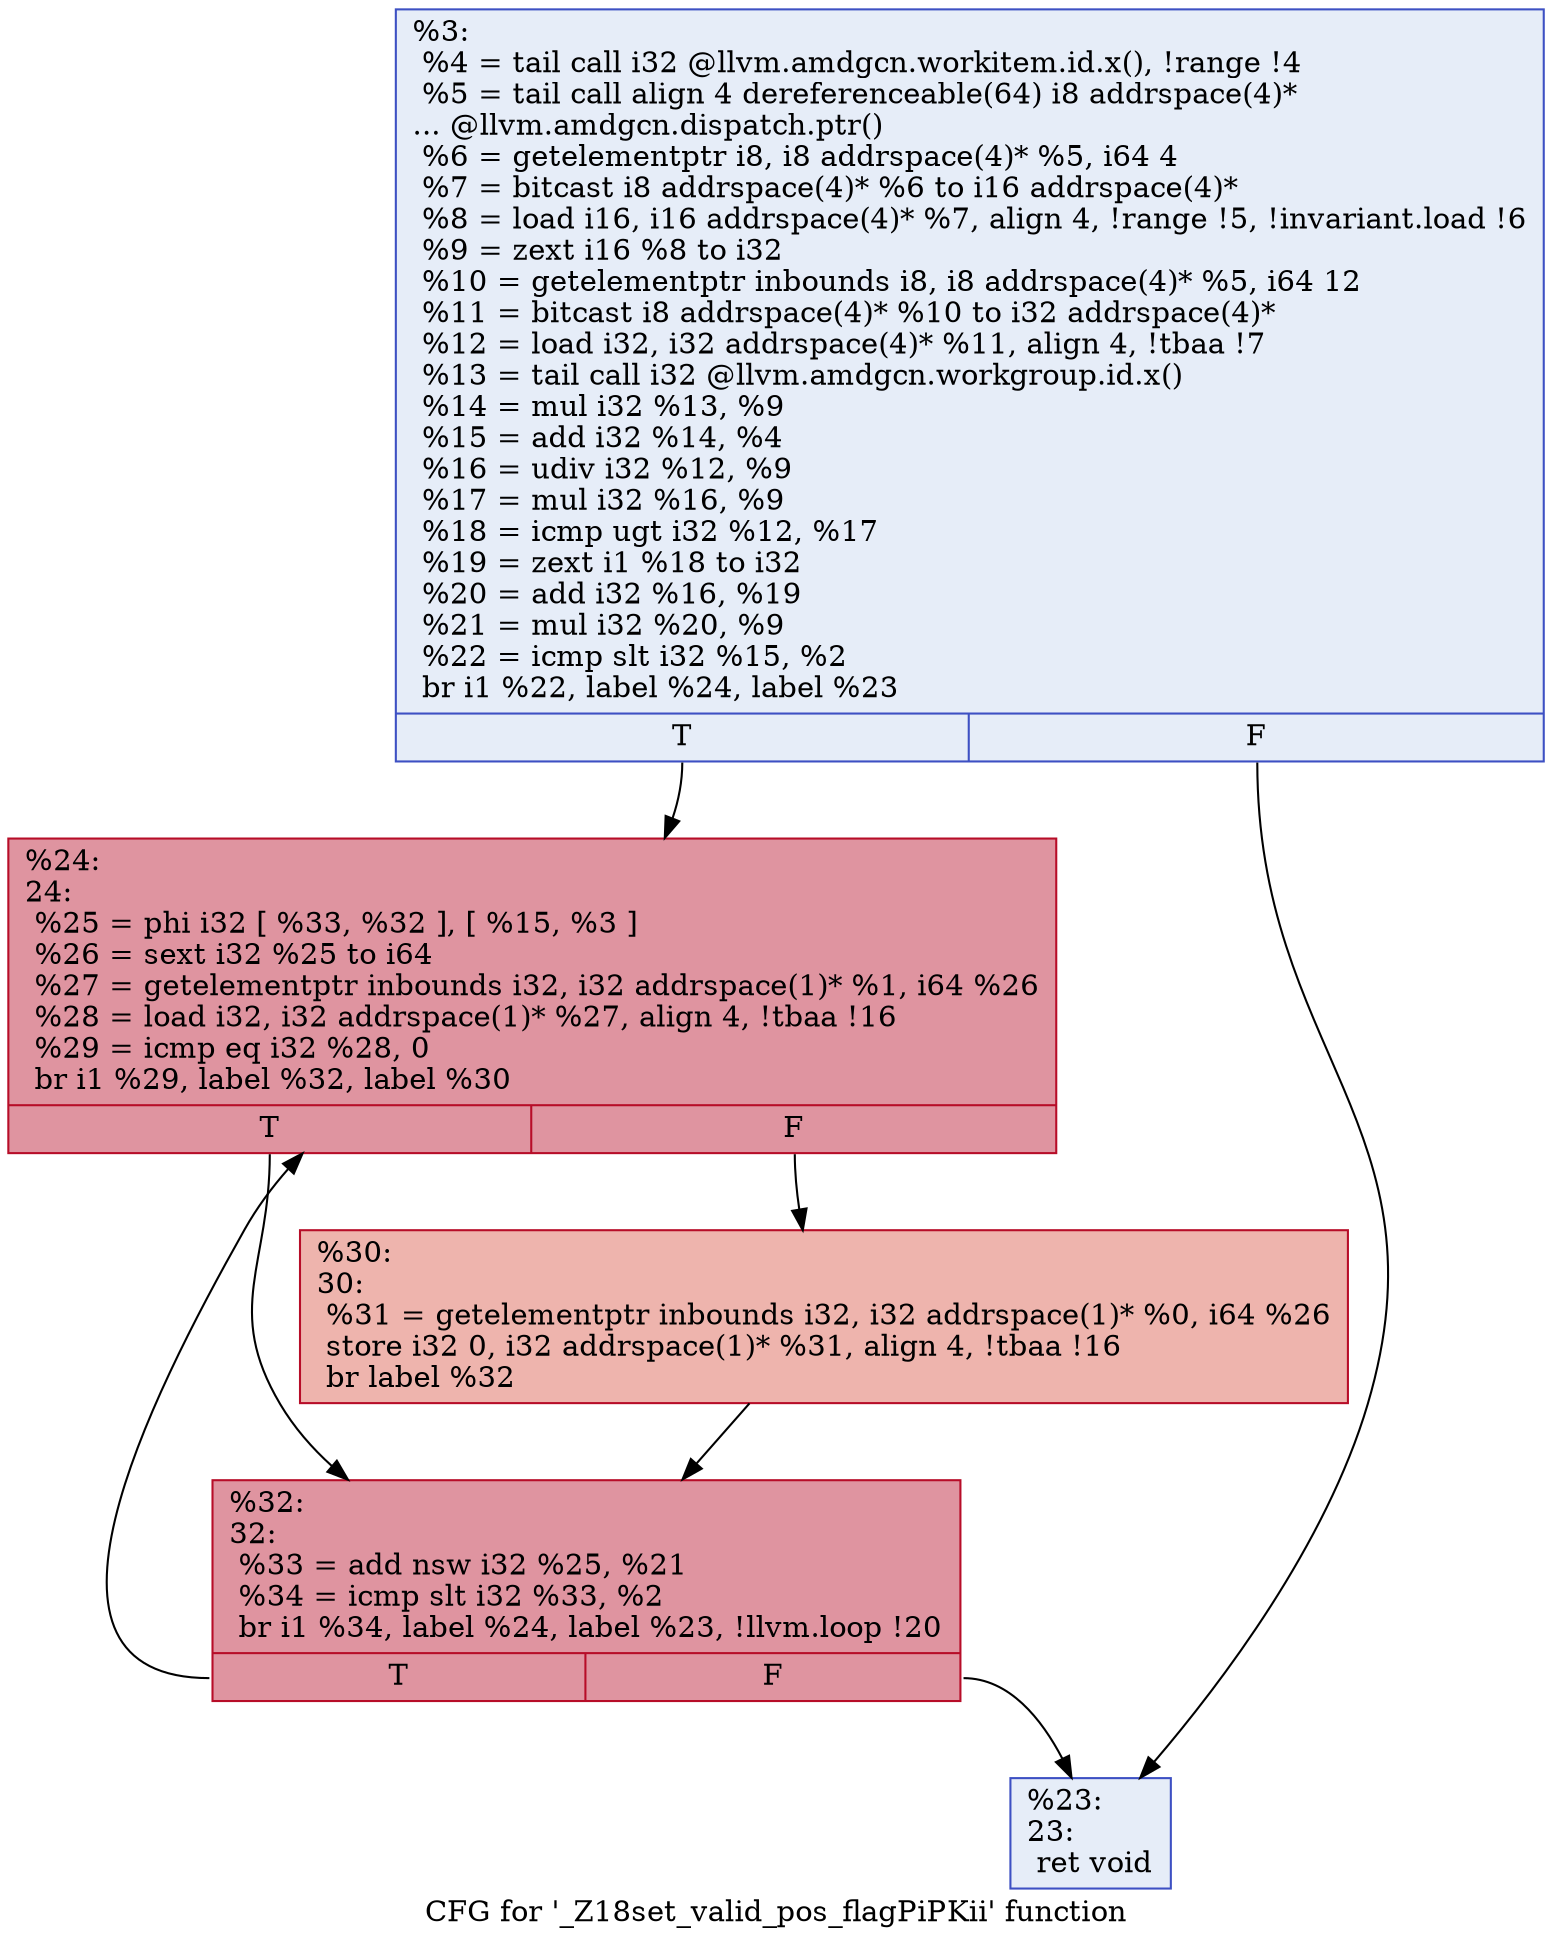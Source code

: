 digraph "CFG for '_Z18set_valid_pos_flagPiPKii' function" {
	label="CFG for '_Z18set_valid_pos_flagPiPKii' function";

	Node0x538b490 [shape=record,color="#3d50c3ff", style=filled, fillcolor="#c7d7f070",label="{%3:\l  %4 = tail call i32 @llvm.amdgcn.workitem.id.x(), !range !4\l  %5 = tail call align 4 dereferenceable(64) i8 addrspace(4)*\l... @llvm.amdgcn.dispatch.ptr()\l  %6 = getelementptr i8, i8 addrspace(4)* %5, i64 4\l  %7 = bitcast i8 addrspace(4)* %6 to i16 addrspace(4)*\l  %8 = load i16, i16 addrspace(4)* %7, align 4, !range !5, !invariant.load !6\l  %9 = zext i16 %8 to i32\l  %10 = getelementptr inbounds i8, i8 addrspace(4)* %5, i64 12\l  %11 = bitcast i8 addrspace(4)* %10 to i32 addrspace(4)*\l  %12 = load i32, i32 addrspace(4)* %11, align 4, !tbaa !7\l  %13 = tail call i32 @llvm.amdgcn.workgroup.id.x()\l  %14 = mul i32 %13, %9\l  %15 = add i32 %14, %4\l  %16 = udiv i32 %12, %9\l  %17 = mul i32 %16, %9\l  %18 = icmp ugt i32 %12, %17\l  %19 = zext i1 %18 to i32\l  %20 = add i32 %16, %19\l  %21 = mul i32 %20, %9\l  %22 = icmp slt i32 %15, %2\l  br i1 %22, label %24, label %23\l|{<s0>T|<s1>F}}"];
	Node0x538b490:s0 -> Node0x538da10;
	Node0x538b490:s1 -> Node0x538daa0;
	Node0x538daa0 [shape=record,color="#3d50c3ff", style=filled, fillcolor="#c7d7f070",label="{%23:\l23:                                               \l  ret void\l}"];
	Node0x538da10 [shape=record,color="#b70d28ff", style=filled, fillcolor="#b70d2870",label="{%24:\l24:                                               \l  %25 = phi i32 [ %33, %32 ], [ %15, %3 ]\l  %26 = sext i32 %25 to i64\l  %27 = getelementptr inbounds i32, i32 addrspace(1)* %1, i64 %26\l  %28 = load i32, i32 addrspace(1)* %27, align 4, !tbaa !16\l  %29 = icmp eq i32 %28, 0\l  br i1 %29, label %32, label %30\l|{<s0>T|<s1>F}}"];
	Node0x538da10:s0 -> Node0x538dc30;
	Node0x538da10:s1 -> Node0x538e0e0;
	Node0x538e0e0 [shape=record,color="#b70d28ff", style=filled, fillcolor="#d8564670",label="{%30:\l30:                                               \l  %31 = getelementptr inbounds i32, i32 addrspace(1)* %0, i64 %26\l  store i32 0, i32 addrspace(1)* %31, align 4, !tbaa !16\l  br label %32\l}"];
	Node0x538e0e0 -> Node0x538dc30;
	Node0x538dc30 [shape=record,color="#b70d28ff", style=filled, fillcolor="#b70d2870",label="{%32:\l32:                                               \l  %33 = add nsw i32 %25, %21\l  %34 = icmp slt i32 %33, %2\l  br i1 %34, label %24, label %23, !llvm.loop !20\l|{<s0>T|<s1>F}}"];
	Node0x538dc30:s0 -> Node0x538da10;
	Node0x538dc30:s1 -> Node0x538daa0;
}
